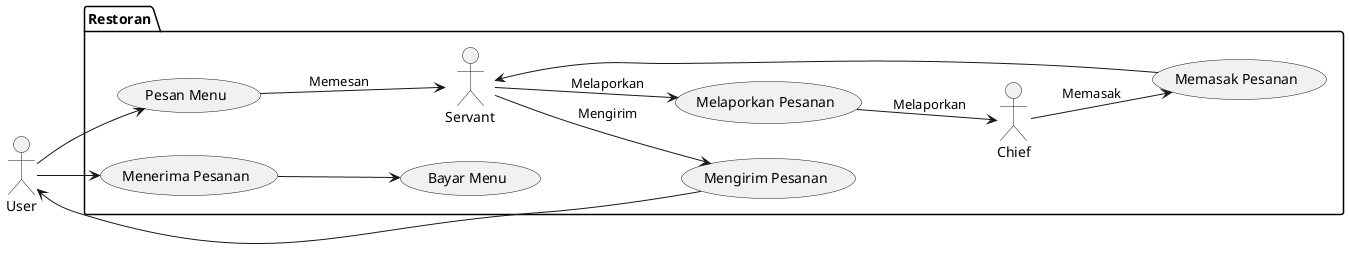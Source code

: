 @startuml pert2
left to right direction

actor User as user
package Restoran {
    actor Servant as serv
    actor Chief as chief
}

package Restoran {
    usecase "Pesan Menu" as U1
    usecase "Bayar Menu" as U2
    usecase "Melaporkan Pesanan" as U3
    usecase "Memasak Pesanan" as U4
    usecase "Mengirim Pesanan" as U5
    usecase "Menerima Pesanan" as U6
}

user --> U1
U1 --> serv : Memesan
serv --> U3 : Melaporkan
U3 --> chief : Melaporkan
chief --> U4 : Memasak
U4 --> serv 
serv --> U5 : Mengirim
U5 --> user
user --> U6 
U6 --> U2



@enduml